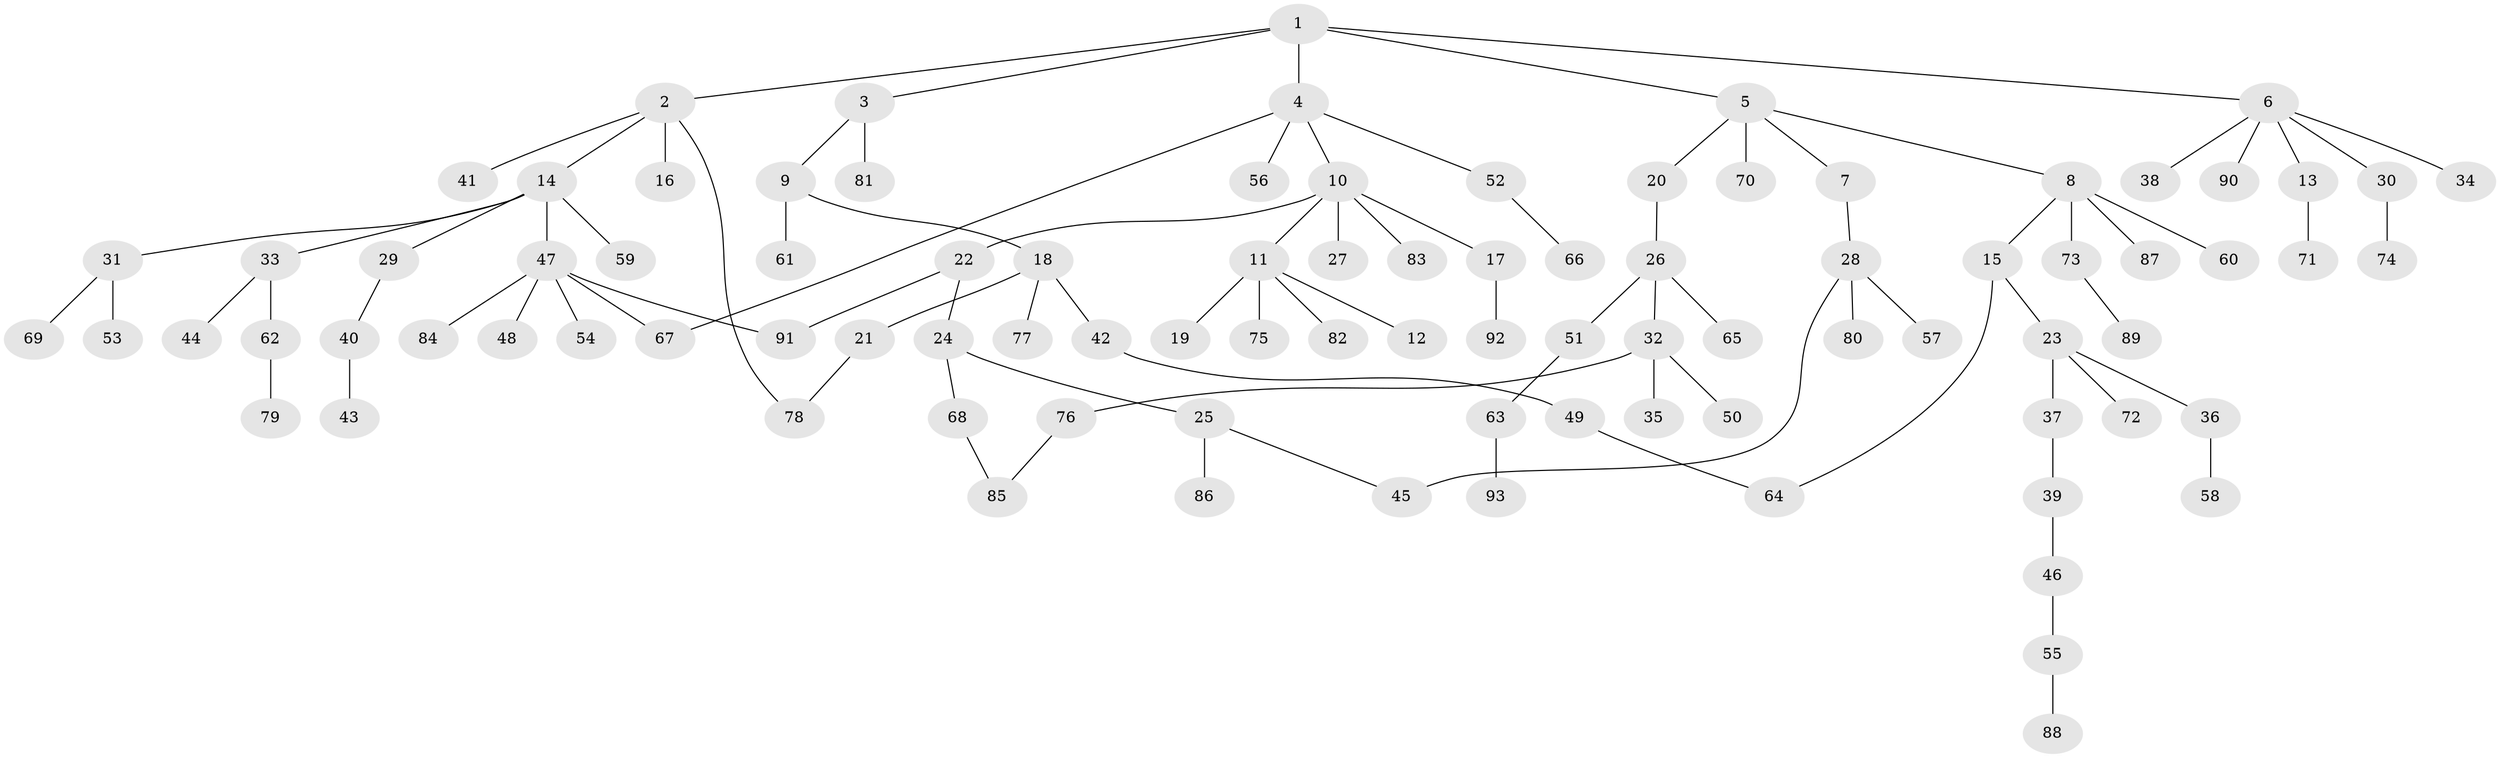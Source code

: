 // coarse degree distribution, {5: 0.046153846153846156, 4: 0.12307692307692308, 2: 0.2153846153846154, 9: 0.015384615384615385, 1: 0.5230769230769231, 7: 0.015384615384615385, 3: 0.046153846153846156, 6: 0.015384615384615385}
// Generated by graph-tools (version 1.1) at 2025/23/03/03/25 07:23:33]
// undirected, 93 vertices, 98 edges
graph export_dot {
graph [start="1"]
  node [color=gray90,style=filled];
  1;
  2;
  3;
  4;
  5;
  6;
  7;
  8;
  9;
  10;
  11;
  12;
  13;
  14;
  15;
  16;
  17;
  18;
  19;
  20;
  21;
  22;
  23;
  24;
  25;
  26;
  27;
  28;
  29;
  30;
  31;
  32;
  33;
  34;
  35;
  36;
  37;
  38;
  39;
  40;
  41;
  42;
  43;
  44;
  45;
  46;
  47;
  48;
  49;
  50;
  51;
  52;
  53;
  54;
  55;
  56;
  57;
  58;
  59;
  60;
  61;
  62;
  63;
  64;
  65;
  66;
  67;
  68;
  69;
  70;
  71;
  72;
  73;
  74;
  75;
  76;
  77;
  78;
  79;
  80;
  81;
  82;
  83;
  84;
  85;
  86;
  87;
  88;
  89;
  90;
  91;
  92;
  93;
  1 -- 2;
  1 -- 3;
  1 -- 4;
  1 -- 5;
  1 -- 6;
  2 -- 14;
  2 -- 16;
  2 -- 41;
  2 -- 78;
  3 -- 9;
  3 -- 81;
  4 -- 10;
  4 -- 52;
  4 -- 56;
  4 -- 67;
  5 -- 7;
  5 -- 8;
  5 -- 20;
  5 -- 70;
  6 -- 13;
  6 -- 30;
  6 -- 34;
  6 -- 38;
  6 -- 90;
  7 -- 28;
  8 -- 15;
  8 -- 60;
  8 -- 73;
  8 -- 87;
  9 -- 18;
  9 -- 61;
  10 -- 11;
  10 -- 17;
  10 -- 22;
  10 -- 27;
  10 -- 83;
  11 -- 12;
  11 -- 19;
  11 -- 75;
  11 -- 82;
  13 -- 71;
  14 -- 29;
  14 -- 31;
  14 -- 33;
  14 -- 47;
  14 -- 59;
  15 -- 23;
  15 -- 64;
  17 -- 92;
  18 -- 21;
  18 -- 42;
  18 -- 77;
  20 -- 26;
  21 -- 78;
  22 -- 24;
  22 -- 91;
  23 -- 36;
  23 -- 37;
  23 -- 72;
  24 -- 25;
  24 -- 68;
  25 -- 86;
  25 -- 45;
  26 -- 32;
  26 -- 51;
  26 -- 65;
  28 -- 45;
  28 -- 57;
  28 -- 80;
  29 -- 40;
  30 -- 74;
  31 -- 53;
  31 -- 69;
  32 -- 35;
  32 -- 50;
  32 -- 76;
  33 -- 44;
  33 -- 62;
  36 -- 58;
  37 -- 39;
  39 -- 46;
  40 -- 43;
  42 -- 49;
  46 -- 55;
  47 -- 48;
  47 -- 54;
  47 -- 67;
  47 -- 84;
  47 -- 91;
  49 -- 64;
  51 -- 63;
  52 -- 66;
  55 -- 88;
  62 -- 79;
  63 -- 93;
  68 -- 85;
  73 -- 89;
  76 -- 85;
}
